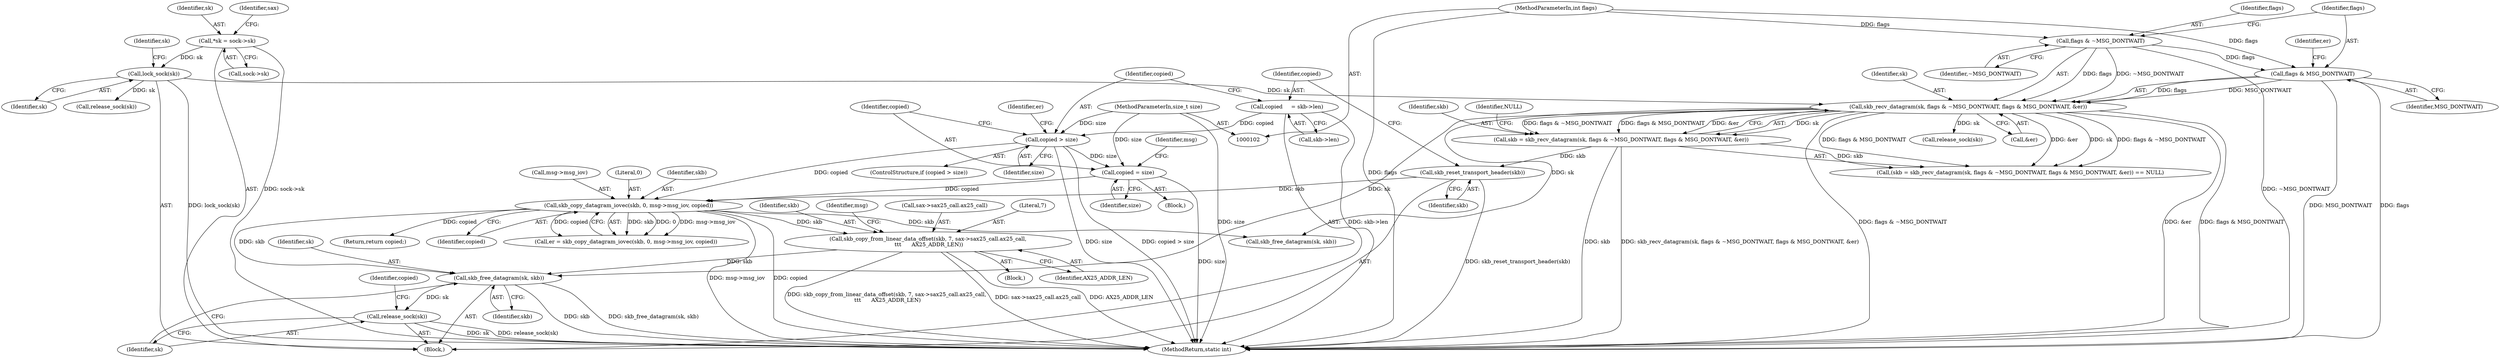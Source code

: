 digraph "0_linux_3ce5efad47b62c57a4f5c54248347085a750ce0e@API" {
"1000216" [label="(Call,skb_copy_from_linear_data_offset(skb, 7, sax->sax25_call.ax25_call,\n \t\t\t      AX25_ADDR_LEN))"];
"1000182" [label="(Call,skb_copy_datagram_iovec(skb, 0, msg->msg_iov, copied))"];
"1000160" [label="(Call,skb_reset_transport_header(skb))"];
"1000142" [label="(Call,skb = skb_recv_datagram(sk, flags & ~MSG_DONTWAIT, flags & MSG_DONTWAIT, &er))"];
"1000144" [label="(Call,skb_recv_datagram(sk, flags & ~MSG_DONTWAIT, flags & MSG_DONTWAIT, &er))"];
"1000126" [label="(Call,lock_sock(sk))"];
"1000110" [label="(Call,*sk = sock->sk)"];
"1000146" [label="(Call,flags & ~MSG_DONTWAIT)"];
"1000107" [label="(MethodParameterIn,int flags)"];
"1000149" [label="(Call,flags & MSG_DONTWAIT)"];
"1000168" [label="(Call,copied > size)"];
"1000162" [label="(Call,copied     = skb->len)"];
"1000106" [label="(MethodParameterIn,size_t size)"];
"1000172" [label="(Call,copied = size)"];
"1000232" [label="(Call,skb_free_datagram(sk, skb))"];
"1000235" [label="(Call,release_sock(sk))"];
"1000150" [label="(Identifier,flags)"];
"1000234" [label="(Identifier,skb)"];
"1000238" [label="(Identifier,copied)"];
"1000227" [label="(Identifier,msg)"];
"1000171" [label="(Block,)"];
"1000141" [label="(Call,(skb = skb_recv_datagram(sk, flags & ~MSG_DONTWAIT, flags & MSG_DONTWAIT, &er)) == NULL)"];
"1000149" [label="(Call,flags & MSG_DONTWAIT)"];
"1000151" [label="(Identifier,MSG_DONTWAIT)"];
"1000126" [label="(Call,lock_sock(sk))"];
"1000160" [label="(Call,skb_reset_transport_header(skb))"];
"1000146" [label="(Call,flags & ~MSG_DONTWAIT)"];
"1000147" [label="(Identifier,flags)"];
"1000153" [label="(Identifier,er)"];
"1000167" [label="(ControlStructure,if (copied > size))"];
"1000162" [label="(Call,copied     = skb->len)"];
"1000219" [label="(Call,sax->sax25_call.ax25_call)"];
"1000156" [label="(Call,release_sock(sk))"];
"1000184" [label="(Literal,0)"];
"1000164" [label="(Call,skb->len)"];
"1000224" [label="(Identifier,AX25_ADDR_LEN)"];
"1000233" [label="(Identifier,sk)"];
"1000180" [label="(Call,er = skb_copy_datagram_iovec(skb, 0, msg->msg_iov, copied))"];
"1000152" [label="(Call,&er)"];
"1000127" [label="(Identifier,sk)"];
"1000232" [label="(Call,skb_free_datagram(sk, skb))"];
"1000177" [label="(Identifier,msg)"];
"1000194" [label="(Call,skb_free_datagram(sk, skb))"];
"1000112" [label="(Call,sock->sk)"];
"1000218" [label="(Literal,7)"];
"1000216" [label="(Call,skb_copy_from_linear_data_offset(skb, 7, sax->sax25_call.ax25_call,\n \t\t\t      AX25_ADDR_LEN))"];
"1000182" [label="(Call,skb_copy_datagram_iovec(skb, 0, msg->msg_iov, copied))"];
"1000181" [label="(Identifier,er)"];
"1000163" [label="(Identifier,copied)"];
"1000161" [label="(Identifier,skb)"];
"1000107" [label="(MethodParameterIn,int flags)"];
"1000170" [label="(Identifier,size)"];
"1000143" [label="(Identifier,skb)"];
"1000174" [label="(Identifier,size)"];
"1000131" [label="(Identifier,sk)"];
"1000188" [label="(Identifier,copied)"];
"1000148" [label="(Identifier,~MSG_DONTWAIT)"];
"1000106" [label="(MethodParameterIn,size_t size)"];
"1000173" [label="(Identifier,copied)"];
"1000183" [label="(Identifier,skb)"];
"1000111" [label="(Identifier,sk)"];
"1000237" [label="(Return,return copied;)"];
"1000145" [label="(Identifier,sk)"];
"1000154" [label="(Identifier,NULL)"];
"1000172" [label="(Call,copied = size)"];
"1000108" [label="(Block,)"];
"1000169" [label="(Identifier,copied)"];
"1000142" [label="(Call,skb = skb_recv_datagram(sk, flags & ~MSG_DONTWAIT, flags & MSG_DONTWAIT, &er))"];
"1000236" [label="(Identifier,sk)"];
"1000205" [label="(Block,)"];
"1000239" [label="(MethodReturn,static int)"];
"1000135" [label="(Call,release_sock(sk))"];
"1000117" [label="(Identifier,sax)"];
"1000235" [label="(Call,release_sock(sk))"];
"1000168" [label="(Call,copied > size)"];
"1000217" [label="(Identifier,skb)"];
"1000185" [label="(Call,msg->msg_iov)"];
"1000144" [label="(Call,skb_recv_datagram(sk, flags & ~MSG_DONTWAIT, flags & MSG_DONTWAIT, &er))"];
"1000110" [label="(Call,*sk = sock->sk)"];
"1000216" -> "1000205"  [label="AST: "];
"1000216" -> "1000224"  [label="CFG: "];
"1000217" -> "1000216"  [label="AST: "];
"1000218" -> "1000216"  [label="AST: "];
"1000219" -> "1000216"  [label="AST: "];
"1000224" -> "1000216"  [label="AST: "];
"1000227" -> "1000216"  [label="CFG: "];
"1000216" -> "1000239"  [label="DDG: skb_copy_from_linear_data_offset(skb, 7, sax->sax25_call.ax25_call,\n \t\t\t      AX25_ADDR_LEN)"];
"1000216" -> "1000239"  [label="DDG: sax->sax25_call.ax25_call"];
"1000216" -> "1000239"  [label="DDG: AX25_ADDR_LEN"];
"1000182" -> "1000216"  [label="DDG: skb"];
"1000216" -> "1000232"  [label="DDG: skb"];
"1000182" -> "1000180"  [label="AST: "];
"1000182" -> "1000188"  [label="CFG: "];
"1000183" -> "1000182"  [label="AST: "];
"1000184" -> "1000182"  [label="AST: "];
"1000185" -> "1000182"  [label="AST: "];
"1000188" -> "1000182"  [label="AST: "];
"1000180" -> "1000182"  [label="CFG: "];
"1000182" -> "1000239"  [label="DDG: msg->msg_iov"];
"1000182" -> "1000239"  [label="DDG: copied"];
"1000182" -> "1000180"  [label="DDG: skb"];
"1000182" -> "1000180"  [label="DDG: 0"];
"1000182" -> "1000180"  [label="DDG: msg->msg_iov"];
"1000182" -> "1000180"  [label="DDG: copied"];
"1000160" -> "1000182"  [label="DDG: skb"];
"1000168" -> "1000182"  [label="DDG: copied"];
"1000172" -> "1000182"  [label="DDG: copied"];
"1000182" -> "1000194"  [label="DDG: skb"];
"1000182" -> "1000232"  [label="DDG: skb"];
"1000182" -> "1000237"  [label="DDG: copied"];
"1000160" -> "1000108"  [label="AST: "];
"1000160" -> "1000161"  [label="CFG: "];
"1000161" -> "1000160"  [label="AST: "];
"1000163" -> "1000160"  [label="CFG: "];
"1000160" -> "1000239"  [label="DDG: skb_reset_transport_header(skb)"];
"1000142" -> "1000160"  [label="DDG: skb"];
"1000142" -> "1000141"  [label="AST: "];
"1000142" -> "1000144"  [label="CFG: "];
"1000143" -> "1000142"  [label="AST: "];
"1000144" -> "1000142"  [label="AST: "];
"1000154" -> "1000142"  [label="CFG: "];
"1000142" -> "1000239"  [label="DDG: skb_recv_datagram(sk, flags & ~MSG_DONTWAIT, flags & MSG_DONTWAIT, &er)"];
"1000142" -> "1000239"  [label="DDG: skb"];
"1000142" -> "1000141"  [label="DDG: skb"];
"1000144" -> "1000142"  [label="DDG: sk"];
"1000144" -> "1000142"  [label="DDG: flags & ~MSG_DONTWAIT"];
"1000144" -> "1000142"  [label="DDG: flags & MSG_DONTWAIT"];
"1000144" -> "1000142"  [label="DDG: &er"];
"1000144" -> "1000152"  [label="CFG: "];
"1000145" -> "1000144"  [label="AST: "];
"1000146" -> "1000144"  [label="AST: "];
"1000149" -> "1000144"  [label="AST: "];
"1000152" -> "1000144"  [label="AST: "];
"1000144" -> "1000239"  [label="DDG: &er"];
"1000144" -> "1000239"  [label="DDG: flags & MSG_DONTWAIT"];
"1000144" -> "1000239"  [label="DDG: flags & ~MSG_DONTWAIT"];
"1000144" -> "1000141"  [label="DDG: sk"];
"1000144" -> "1000141"  [label="DDG: flags & ~MSG_DONTWAIT"];
"1000144" -> "1000141"  [label="DDG: flags & MSG_DONTWAIT"];
"1000144" -> "1000141"  [label="DDG: &er"];
"1000126" -> "1000144"  [label="DDG: sk"];
"1000146" -> "1000144"  [label="DDG: flags"];
"1000146" -> "1000144"  [label="DDG: ~MSG_DONTWAIT"];
"1000149" -> "1000144"  [label="DDG: flags"];
"1000149" -> "1000144"  [label="DDG: MSG_DONTWAIT"];
"1000144" -> "1000156"  [label="DDG: sk"];
"1000144" -> "1000194"  [label="DDG: sk"];
"1000144" -> "1000232"  [label="DDG: sk"];
"1000126" -> "1000108"  [label="AST: "];
"1000126" -> "1000127"  [label="CFG: "];
"1000127" -> "1000126"  [label="AST: "];
"1000131" -> "1000126"  [label="CFG: "];
"1000126" -> "1000239"  [label="DDG: lock_sock(sk)"];
"1000110" -> "1000126"  [label="DDG: sk"];
"1000126" -> "1000135"  [label="DDG: sk"];
"1000110" -> "1000108"  [label="AST: "];
"1000110" -> "1000112"  [label="CFG: "];
"1000111" -> "1000110"  [label="AST: "];
"1000112" -> "1000110"  [label="AST: "];
"1000117" -> "1000110"  [label="CFG: "];
"1000110" -> "1000239"  [label="DDG: sock->sk"];
"1000146" -> "1000148"  [label="CFG: "];
"1000147" -> "1000146"  [label="AST: "];
"1000148" -> "1000146"  [label="AST: "];
"1000150" -> "1000146"  [label="CFG: "];
"1000146" -> "1000239"  [label="DDG: ~MSG_DONTWAIT"];
"1000107" -> "1000146"  [label="DDG: flags"];
"1000146" -> "1000149"  [label="DDG: flags"];
"1000107" -> "1000102"  [label="AST: "];
"1000107" -> "1000239"  [label="DDG: flags"];
"1000107" -> "1000149"  [label="DDG: flags"];
"1000149" -> "1000151"  [label="CFG: "];
"1000150" -> "1000149"  [label="AST: "];
"1000151" -> "1000149"  [label="AST: "];
"1000153" -> "1000149"  [label="CFG: "];
"1000149" -> "1000239"  [label="DDG: MSG_DONTWAIT"];
"1000149" -> "1000239"  [label="DDG: flags"];
"1000168" -> "1000167"  [label="AST: "];
"1000168" -> "1000170"  [label="CFG: "];
"1000169" -> "1000168"  [label="AST: "];
"1000170" -> "1000168"  [label="AST: "];
"1000173" -> "1000168"  [label="CFG: "];
"1000181" -> "1000168"  [label="CFG: "];
"1000168" -> "1000239"  [label="DDG: copied > size"];
"1000168" -> "1000239"  [label="DDG: size"];
"1000162" -> "1000168"  [label="DDG: copied"];
"1000106" -> "1000168"  [label="DDG: size"];
"1000168" -> "1000172"  [label="DDG: size"];
"1000162" -> "1000108"  [label="AST: "];
"1000162" -> "1000164"  [label="CFG: "];
"1000163" -> "1000162"  [label="AST: "];
"1000164" -> "1000162"  [label="AST: "];
"1000169" -> "1000162"  [label="CFG: "];
"1000162" -> "1000239"  [label="DDG: skb->len"];
"1000106" -> "1000102"  [label="AST: "];
"1000106" -> "1000239"  [label="DDG: size"];
"1000106" -> "1000172"  [label="DDG: size"];
"1000172" -> "1000171"  [label="AST: "];
"1000172" -> "1000174"  [label="CFG: "];
"1000173" -> "1000172"  [label="AST: "];
"1000174" -> "1000172"  [label="AST: "];
"1000177" -> "1000172"  [label="CFG: "];
"1000172" -> "1000239"  [label="DDG: size"];
"1000232" -> "1000108"  [label="AST: "];
"1000232" -> "1000234"  [label="CFG: "];
"1000233" -> "1000232"  [label="AST: "];
"1000234" -> "1000232"  [label="AST: "];
"1000236" -> "1000232"  [label="CFG: "];
"1000232" -> "1000239"  [label="DDG: skb_free_datagram(sk, skb)"];
"1000232" -> "1000239"  [label="DDG: skb"];
"1000232" -> "1000235"  [label="DDG: sk"];
"1000235" -> "1000108"  [label="AST: "];
"1000235" -> "1000236"  [label="CFG: "];
"1000236" -> "1000235"  [label="AST: "];
"1000238" -> "1000235"  [label="CFG: "];
"1000235" -> "1000239"  [label="DDG: sk"];
"1000235" -> "1000239"  [label="DDG: release_sock(sk)"];
}
